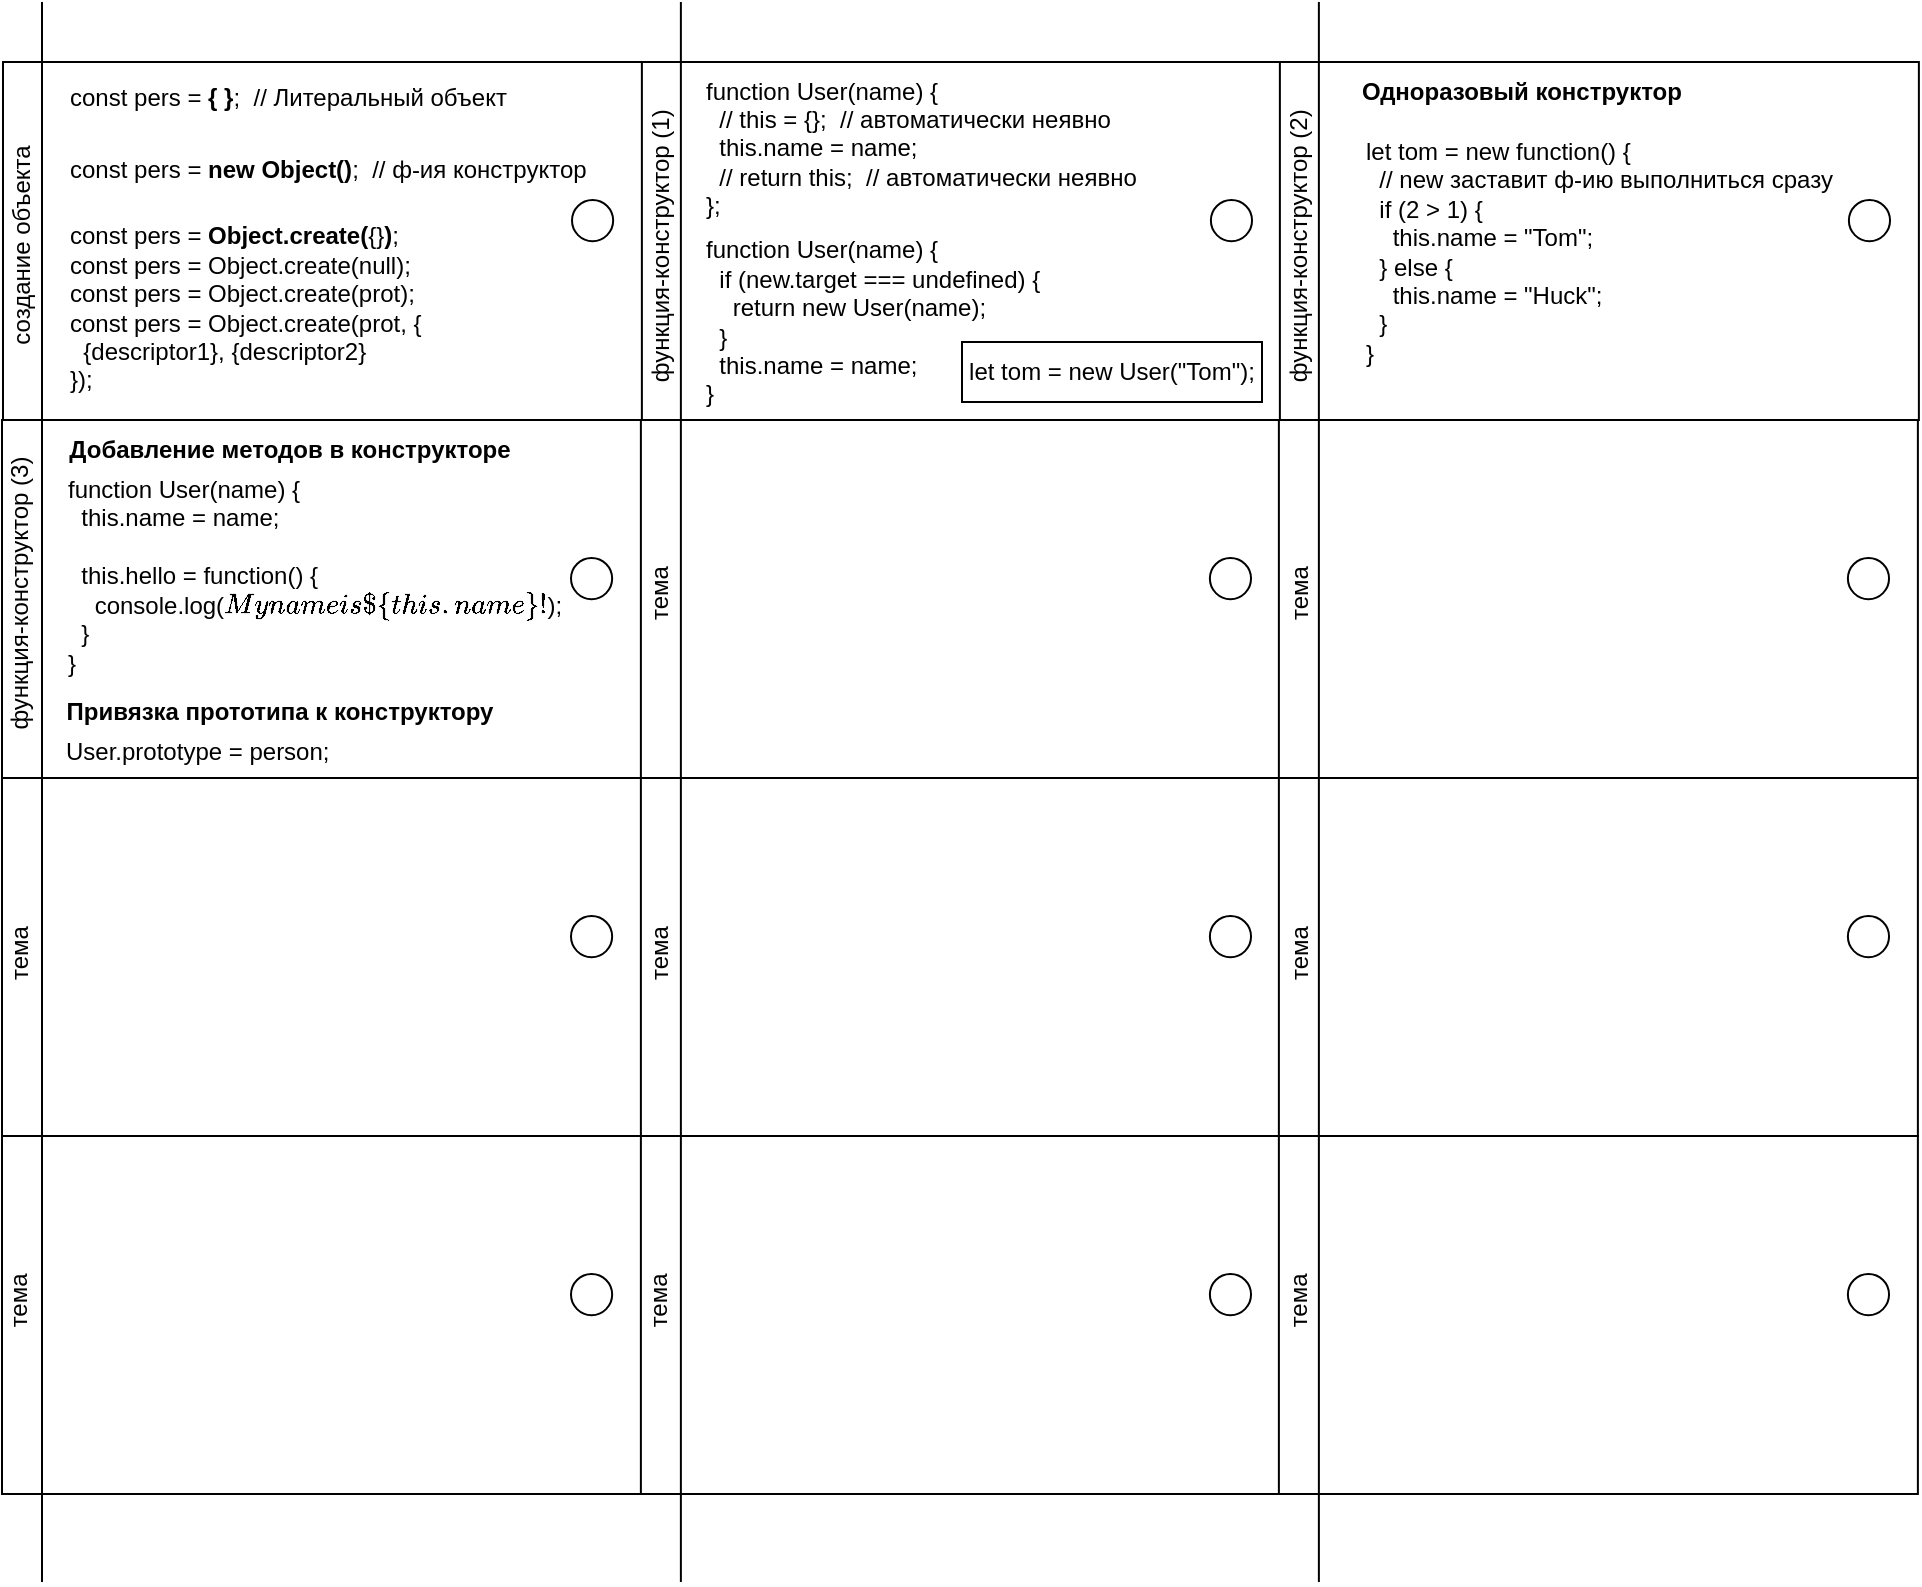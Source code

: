 <mxfile version="21.2.1" type="device">
  <diagram name="Page-1" id="1KvLHjhDO8Ya7sMIbihE">
    <mxGraphModel dx="1821" dy="1061" grid="1" gridSize="10" guides="0" tooltips="1" connect="0" arrows="0" fold="1" page="1" pageScale="1" pageWidth="1169" pageHeight="827" math="0" shadow="0">
      <root>
        <mxCell id="0" />
        <mxCell id="1" parent="0" />
        <mxCell id="gW3RS581xUKZD0ln1KTk-149" value="" style="rounded=0;whiteSpace=wrap;html=1;" parent="1" vertex="1">
          <mxGeometry x="100.5" y="50" width="319.5" height="179" as="geometry" />
        </mxCell>
        <mxCell id="gW3RS581xUKZD0ln1KTk-156" value="" style="ellipse;whiteSpace=wrap;html=1;aspect=fixed;" parent="1" vertex="1">
          <mxGeometry x="385" y="119" width="20.58" height="20.58" as="geometry" />
        </mxCell>
        <mxCell id="gW3RS581xUKZD0ln1KTk-175" value="создание объекта" style="text;html=1;strokeColor=none;fillColor=none;align=center;verticalAlign=middle;whiteSpace=wrap;rounded=0;fontSize=12;rotation=-90;" parent="1" vertex="1">
          <mxGeometry x="21.56" y="135.36" width="177" height="13.12" as="geometry" />
        </mxCell>
        <mxCell id="rAkCXhPuqPbyu8A7eklI-6" value="" style="rounded=0;whiteSpace=wrap;html=1;" parent="1" vertex="1">
          <mxGeometry x="100" y="229" width="319.5" height="179" as="geometry" />
        </mxCell>
        <mxCell id="rAkCXhPuqPbyu8A7eklI-7" value="" style="ellipse;whiteSpace=wrap;html=1;aspect=fixed;" parent="1" vertex="1">
          <mxGeometry x="384.5" y="298" width="20.58" height="20.58" as="geometry" />
        </mxCell>
        <mxCell id="rAkCXhPuqPbyu8A7eklI-8" value="" style="rounded=0;whiteSpace=wrap;html=1;" parent="1" vertex="1">
          <mxGeometry x="100" y="408" width="319.5" height="179" as="geometry" />
        </mxCell>
        <mxCell id="rAkCXhPuqPbyu8A7eklI-9" value="" style="ellipse;whiteSpace=wrap;html=1;aspect=fixed;" parent="1" vertex="1">
          <mxGeometry x="384.5" y="477" width="20.58" height="20.58" as="geometry" />
        </mxCell>
        <mxCell id="rAkCXhPuqPbyu8A7eklI-10" value="" style="rounded=0;whiteSpace=wrap;html=1;" parent="1" vertex="1">
          <mxGeometry x="100" y="587" width="319.5" height="179" as="geometry" />
        </mxCell>
        <mxCell id="rAkCXhPuqPbyu8A7eklI-11" value="" style="ellipse;whiteSpace=wrap;html=1;aspect=fixed;" parent="1" vertex="1">
          <mxGeometry x="384.5" y="656" width="20.58" height="20.58" as="geometry" />
        </mxCell>
        <mxCell id="rAkCXhPuqPbyu8A7eklI-14" value="" style="endArrow=none;html=1;rounded=0;" parent="1" edge="1">
          <mxGeometry width="50" height="50" relative="1" as="geometry">
            <mxPoint x="120" y="810" as="sourcePoint" />
            <mxPoint x="120" y="20" as="targetPoint" />
          </mxGeometry>
        </mxCell>
        <mxCell id="zjbpPbley1TwkYgg-s3r-1" value="" style="rounded=0;whiteSpace=wrap;html=1;" parent="1" vertex="1">
          <mxGeometry x="419.94" y="50" width="319.5" height="179" as="geometry" />
        </mxCell>
        <mxCell id="zjbpPbley1TwkYgg-s3r-2" value="" style="ellipse;whiteSpace=wrap;html=1;aspect=fixed;" parent="1" vertex="1">
          <mxGeometry x="704.44" y="119" width="20.58" height="20.58" as="geometry" />
        </mxCell>
        <mxCell id="zjbpPbley1TwkYgg-s3r-3" value="функция-конструктор (1)" style="text;html=1;strokeColor=none;fillColor=none;align=center;verticalAlign=middle;whiteSpace=wrap;rounded=0;fontSize=12;rotation=-90;" parent="1" vertex="1">
          <mxGeometry x="341" y="135.36" width="177" height="13.12" as="geometry" />
        </mxCell>
        <mxCell id="zjbpPbley1TwkYgg-s3r-10" value="" style="rounded=0;whiteSpace=wrap;html=1;" parent="1" vertex="1">
          <mxGeometry x="419.44" y="229" width="319.5" height="179" as="geometry" />
        </mxCell>
        <mxCell id="zjbpPbley1TwkYgg-s3r-11" value="" style="ellipse;whiteSpace=wrap;html=1;aspect=fixed;" parent="1" vertex="1">
          <mxGeometry x="703.94" y="298" width="20.58" height="20.58" as="geometry" />
        </mxCell>
        <mxCell id="zjbpPbley1TwkYgg-s3r-12" value="" style="rounded=0;whiteSpace=wrap;html=1;" parent="1" vertex="1">
          <mxGeometry x="419.44" y="408" width="319.5" height="179" as="geometry" />
        </mxCell>
        <mxCell id="zjbpPbley1TwkYgg-s3r-13" value="" style="ellipse;whiteSpace=wrap;html=1;aspect=fixed;" parent="1" vertex="1">
          <mxGeometry x="703.94" y="477" width="20.58" height="20.58" as="geometry" />
        </mxCell>
        <mxCell id="zjbpPbley1TwkYgg-s3r-14" value="" style="rounded=0;whiteSpace=wrap;html=1;" parent="1" vertex="1">
          <mxGeometry x="419.44" y="587" width="319.5" height="179" as="geometry" />
        </mxCell>
        <mxCell id="zjbpPbley1TwkYgg-s3r-15" value="" style="ellipse;whiteSpace=wrap;html=1;aspect=fixed;" parent="1" vertex="1">
          <mxGeometry x="703.94" y="656" width="20.58" height="20.58" as="geometry" />
        </mxCell>
        <mxCell id="zjbpPbley1TwkYgg-s3r-16" value="" style="endArrow=none;html=1;rounded=0;" parent="1" edge="1">
          <mxGeometry width="50" height="50" relative="1" as="geometry">
            <mxPoint x="439.44" y="810" as="sourcePoint" />
            <mxPoint x="439.44" y="20" as="targetPoint" />
          </mxGeometry>
        </mxCell>
        <mxCell id="zjbpPbley1TwkYgg-s3r-17" value="" style="rounded=0;whiteSpace=wrap;html=1;" parent="1" vertex="1">
          <mxGeometry x="738.94" y="50" width="319.5" height="179" as="geometry" />
        </mxCell>
        <mxCell id="zjbpPbley1TwkYgg-s3r-18" value="" style="ellipse;whiteSpace=wrap;html=1;aspect=fixed;" parent="1" vertex="1">
          <mxGeometry x="1023.44" y="119" width="20.58" height="20.58" as="geometry" />
        </mxCell>
        <mxCell id="zjbpPbley1TwkYgg-s3r-19" value="функция-конструктор (2)" style="text;html=1;strokeColor=none;fillColor=none;align=center;verticalAlign=middle;whiteSpace=wrap;rounded=0;fontSize=12;rotation=-90;" parent="1" vertex="1">
          <mxGeometry x="660" y="135.36" width="177" height="13.12" as="geometry" />
        </mxCell>
        <mxCell id="zjbpPbley1TwkYgg-s3r-26" value="" style="rounded=0;whiteSpace=wrap;html=1;" parent="1" vertex="1">
          <mxGeometry x="738.44" y="229" width="319.5" height="179" as="geometry" />
        </mxCell>
        <mxCell id="zjbpPbley1TwkYgg-s3r-27" value="" style="ellipse;whiteSpace=wrap;html=1;aspect=fixed;" parent="1" vertex="1">
          <mxGeometry x="1022.94" y="298" width="20.58" height="20.58" as="geometry" />
        </mxCell>
        <mxCell id="zjbpPbley1TwkYgg-s3r-28" value="" style="rounded=0;whiteSpace=wrap;html=1;" parent="1" vertex="1">
          <mxGeometry x="738.44" y="408" width="319.5" height="179" as="geometry" />
        </mxCell>
        <mxCell id="zjbpPbley1TwkYgg-s3r-29" value="" style="ellipse;whiteSpace=wrap;html=1;aspect=fixed;" parent="1" vertex="1">
          <mxGeometry x="1022.94" y="477" width="20.58" height="20.58" as="geometry" />
        </mxCell>
        <mxCell id="zjbpPbley1TwkYgg-s3r-30" value="" style="rounded=0;whiteSpace=wrap;html=1;" parent="1" vertex="1">
          <mxGeometry x="738.44" y="587" width="319.5" height="179" as="geometry" />
        </mxCell>
        <mxCell id="zjbpPbley1TwkYgg-s3r-31" value="" style="ellipse;whiteSpace=wrap;html=1;aspect=fixed;" parent="1" vertex="1">
          <mxGeometry x="1022.94" y="656" width="20.58" height="20.58" as="geometry" />
        </mxCell>
        <mxCell id="zjbpPbley1TwkYgg-s3r-32" value="" style="endArrow=none;html=1;rounded=0;" parent="1" edge="1">
          <mxGeometry width="50" height="50" relative="1" as="geometry">
            <mxPoint x="758.44" y="810" as="sourcePoint" />
            <mxPoint x="758.44" y="20" as="targetPoint" />
          </mxGeometry>
        </mxCell>
        <mxCell id="zjbpPbley1TwkYgg-s3r-33" value="тема" style="text;html=1;strokeColor=none;fillColor=none;align=center;verticalAlign=middle;whiteSpace=wrap;rounded=0;fontSize=12;rotation=-90;" parent="1" vertex="1">
          <mxGeometry x="340" y="309" width="177" height="13.12" as="geometry" />
        </mxCell>
        <mxCell id="zjbpPbley1TwkYgg-s3r-34" value="тема" style="text;html=1;strokeColor=none;fillColor=none;align=center;verticalAlign=middle;whiteSpace=wrap;rounded=0;fontSize=12;rotation=-90;" parent="1" vertex="1">
          <mxGeometry x="660" y="309" width="177" height="13.12" as="geometry" />
        </mxCell>
        <mxCell id="zjbpPbley1TwkYgg-s3r-35" value="функция-конструктор (3)" style="text;html=1;strokeColor=none;fillColor=none;align=center;verticalAlign=middle;whiteSpace=wrap;rounded=0;fontSize=12;rotation=-90;" parent="1" vertex="1">
          <mxGeometry x="20" y="309" width="177" height="13.12" as="geometry" />
        </mxCell>
        <mxCell id="zjbpPbley1TwkYgg-s3r-36" value="тема" style="text;html=1;strokeColor=none;fillColor=none;align=center;verticalAlign=middle;whiteSpace=wrap;rounded=0;fontSize=12;rotation=-90;" parent="1" vertex="1">
          <mxGeometry x="660" y="489" width="177" height="13.12" as="geometry" />
        </mxCell>
        <mxCell id="zjbpPbley1TwkYgg-s3r-37" value="тема" style="text;html=1;strokeColor=none;fillColor=none;align=center;verticalAlign=middle;whiteSpace=wrap;rounded=0;fontSize=12;rotation=-90;" parent="1" vertex="1">
          <mxGeometry x="660" y="662.64" width="177" height="13.12" as="geometry" />
        </mxCell>
        <mxCell id="zjbpPbley1TwkYgg-s3r-38" value="тема" style="text;html=1;strokeColor=none;fillColor=none;align=center;verticalAlign=middle;whiteSpace=wrap;rounded=0;fontSize=12;rotation=-90;" parent="1" vertex="1">
          <mxGeometry x="340" y="489" width="177" height="13.12" as="geometry" />
        </mxCell>
        <mxCell id="zjbpPbley1TwkYgg-s3r-39" value="тема" style="text;html=1;strokeColor=none;fillColor=none;align=center;verticalAlign=middle;whiteSpace=wrap;rounded=0;fontSize=12;rotation=-90;" parent="1" vertex="1">
          <mxGeometry x="340" y="662.64" width="177" height="13.12" as="geometry" />
        </mxCell>
        <mxCell id="zjbpPbley1TwkYgg-s3r-40" value="тема" style="text;html=1;strokeColor=none;fillColor=none;align=center;verticalAlign=middle;whiteSpace=wrap;rounded=0;fontSize=12;rotation=-90;" parent="1" vertex="1">
          <mxGeometry x="20" y="489" width="177" height="13.12" as="geometry" />
        </mxCell>
        <mxCell id="zjbpPbley1TwkYgg-s3r-41" value="тема" style="text;html=1;strokeColor=none;fillColor=none;align=center;verticalAlign=middle;whiteSpace=wrap;rounded=0;fontSize=12;rotation=-90;" parent="1" vertex="1">
          <mxGeometry x="20" y="662.64" width="177" height="13.12" as="geometry" />
        </mxCell>
        <mxCell id="8HnqAVH7J1ABhQAjoJFX-1" value="const pers = &lt;b&gt;{ }&lt;/b&gt;;&amp;nbsp; // Литеральный объект" style="text;html=1;strokeColor=none;fillColor=none;align=left;verticalAlign=middle;whiteSpace=wrap;rounded=0;" vertex="1" parent="1">
          <mxGeometry x="132" y="53" width="230" height="30" as="geometry" />
        </mxCell>
        <mxCell id="8HnqAVH7J1ABhQAjoJFX-2" value="const pers = &lt;b&gt;new Object()&lt;/b&gt;;&amp;nbsp; // ф-ия конструктор" style="text;html=1;strokeColor=none;fillColor=none;align=left;verticalAlign=middle;whiteSpace=wrap;rounded=0;" vertex="1" parent="1">
          <mxGeometry x="132" y="89" width="278" height="30" as="geometry" />
        </mxCell>
        <mxCell id="8HnqAVH7J1ABhQAjoJFX-3" value="const pers = &lt;b&gt;Object.create(&lt;/b&gt;{}&lt;b&gt;)&lt;/b&gt;;&lt;br&gt;const pers = Object.create(null);&lt;br&gt;const pers = Object.create(prot);&lt;br&gt;const pers = Object.create(prot, {&lt;br&gt;&amp;nbsp; {descriptor1}, {descriptor2}&lt;br&gt;});" style="text;html=1;strokeColor=none;fillColor=none;align=left;verticalAlign=middle;whiteSpace=wrap;rounded=0;" vertex="1" parent="1">
          <mxGeometry x="132" y="143" width="200" height="60" as="geometry" />
        </mxCell>
        <mxCell id="8HnqAVH7J1ABhQAjoJFX-4" value="function User(name) {&lt;br&gt;&amp;nbsp; // this = {};&amp;nbsp; // автоматически неявно&lt;br&gt;&amp;nbsp; this.name = name;&lt;br&gt;&amp;nbsp; // return this;&amp;nbsp; // автоматически неявно&lt;br&gt;};&lt;br&gt;" style="text;html=1;strokeColor=none;fillColor=none;align=left;verticalAlign=middle;whiteSpace=wrap;rounded=0;" vertex="1" parent="1">
          <mxGeometry x="450" y="58" width="250" height="70" as="geometry" />
        </mxCell>
        <mxCell id="8HnqAVH7J1ABhQAjoJFX-5" value="function User(name) {&lt;br&gt;&amp;nbsp; if (new.target === undefined) {&lt;br&gt;&amp;nbsp; &amp;nbsp; return new User(name);&lt;br&gt;&amp;nbsp; }&lt;br&gt;&amp;nbsp; this.name = name;&lt;br&gt;}" style="text;html=1;strokeColor=none;fillColor=none;align=left;verticalAlign=middle;whiteSpace=wrap;rounded=0;" vertex="1" parent="1">
          <mxGeometry x="450" y="130" width="250" height="100" as="geometry" />
        </mxCell>
        <mxCell id="8HnqAVH7J1ABhQAjoJFX-6" value="let tom = new User(&quot;Tom&quot;);" style="text;html=1;strokeColor=default;fillColor=none;align=center;verticalAlign=middle;whiteSpace=wrap;rounded=0;" vertex="1" parent="1">
          <mxGeometry x="580" y="190" width="150" height="30" as="geometry" />
        </mxCell>
        <mxCell id="8HnqAVH7J1ABhQAjoJFX-7" value="let tom = new function() { &lt;br&gt;&amp;nbsp; // new заставит ф-ию выполниться сразу&lt;br&gt;&amp;nbsp; if (2 &amp;gt; 1) {&lt;br&gt;&amp;nbsp; &amp;nbsp; this.name = &quot;Tom&quot;;&lt;br&gt;&amp;nbsp; } else {&lt;br&gt;&amp;nbsp; &amp;nbsp; this.name = &quot;Huck&quot;;&lt;br&gt;&amp;nbsp; }&lt;br&gt;}" style="text;html=1;strokeColor=none;fillColor=none;align=left;verticalAlign=middle;whiteSpace=wrap;rounded=0;" vertex="1" parent="1">
          <mxGeometry x="780" y="80" width="240" height="130" as="geometry" />
        </mxCell>
        <mxCell id="8HnqAVH7J1ABhQAjoJFX-8" value="Одноразовый конструктор" style="text;html=1;strokeColor=none;fillColor=none;align=center;verticalAlign=middle;whiteSpace=wrap;rounded=0;fontStyle=1" vertex="1" parent="1">
          <mxGeometry x="760" y="50" width="200" height="30" as="geometry" />
        </mxCell>
        <mxCell id="8HnqAVH7J1ABhQAjoJFX-9" value="function User(name) {&lt;br&gt;&amp;nbsp; this.name = name;&lt;br&gt;&amp;nbsp; &lt;br&gt;&amp;nbsp; this.hello = function() {&amp;nbsp;&lt;br&gt;&amp;nbsp; &amp;nbsp; console.log(`My name is ${this.name}!`);&lt;br&gt;&amp;nbsp; }&lt;br&gt;}" style="text;html=1;strokeColor=none;fillColor=none;align=left;verticalAlign=middle;whiteSpace=wrap;rounded=0;" vertex="1" parent="1">
          <mxGeometry x="131" y="257" width="250" height="100" as="geometry" />
        </mxCell>
        <mxCell id="8HnqAVH7J1ABhQAjoJFX-10" value="Добавление методов в конструкторе" style="text;html=1;strokeColor=none;fillColor=none;align=center;verticalAlign=middle;whiteSpace=wrap;rounded=0;fontStyle=1" vertex="1" parent="1">
          <mxGeometry x="129" y="229" width="230" height="30" as="geometry" />
        </mxCell>
        <mxCell id="8HnqAVH7J1ABhQAjoJFX-11" value="User.prototype = person;" style="text;html=1;strokeColor=none;fillColor=none;align=left;verticalAlign=middle;whiteSpace=wrap;rounded=0;" vertex="1" parent="1">
          <mxGeometry x="130" y="380" width="220" height="30" as="geometry" />
        </mxCell>
        <mxCell id="8HnqAVH7J1ABhQAjoJFX-12" value="Привязка прототипа к конструктору" style="text;html=1;strokeColor=none;fillColor=none;align=center;verticalAlign=middle;whiteSpace=wrap;rounded=0;fontStyle=1" vertex="1" parent="1">
          <mxGeometry x="124" y="360" width="230" height="30" as="geometry" />
        </mxCell>
      </root>
    </mxGraphModel>
  </diagram>
</mxfile>
